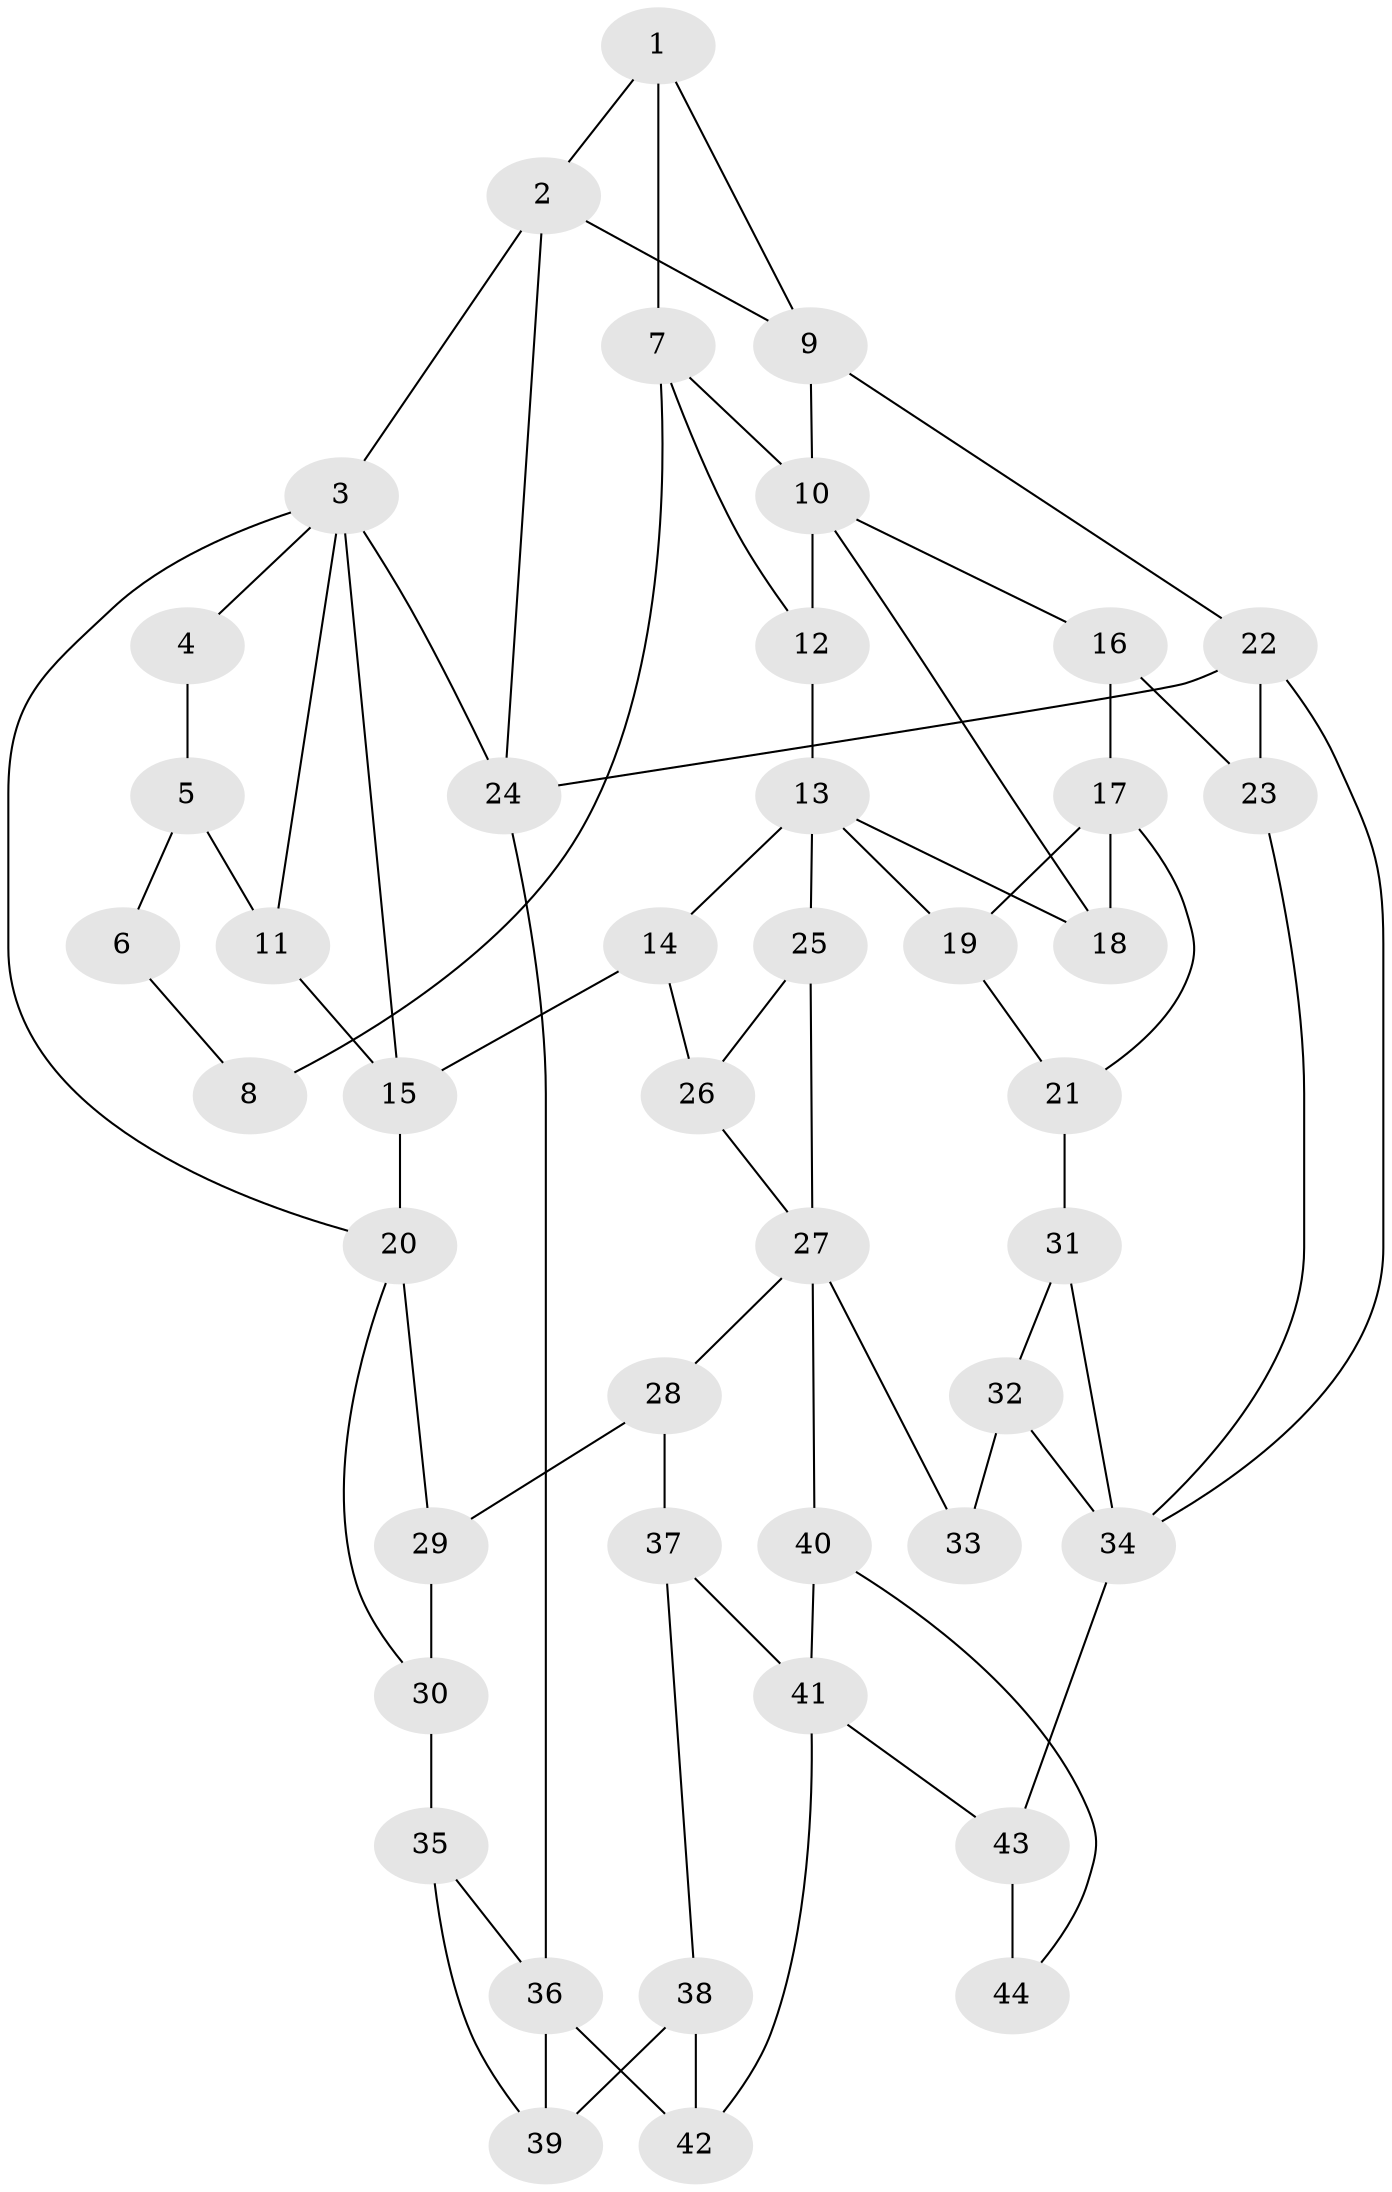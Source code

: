 // original degree distribution, {3: 0.022727272727272728, 6: 0.23863636363636365, 5: 0.4772727272727273, 4: 0.26136363636363635}
// Generated by graph-tools (version 1.1) at 2025/38/03/09/25 02:38:32]
// undirected, 44 vertices, 74 edges
graph export_dot {
graph [start="1"]
  node [color=gray90,style=filled];
  1;
  2;
  3;
  4;
  5;
  6;
  7;
  8;
  9;
  10;
  11;
  12;
  13;
  14;
  15;
  16;
  17;
  18;
  19;
  20;
  21;
  22;
  23;
  24;
  25;
  26;
  27;
  28;
  29;
  30;
  31;
  32;
  33;
  34;
  35;
  36;
  37;
  38;
  39;
  40;
  41;
  42;
  43;
  44;
  1 -- 2 [weight=1.0];
  1 -- 7 [weight=2.0];
  1 -- 9 [weight=1.0];
  2 -- 3 [weight=1.0];
  2 -- 9 [weight=1.0];
  2 -- 24 [weight=1.0];
  3 -- 4 [weight=1.0];
  3 -- 11 [weight=1.0];
  3 -- 15 [weight=1.0];
  3 -- 20 [weight=1.0];
  3 -- 24 [weight=1.0];
  4 -- 5 [weight=2.0];
  5 -- 6 [weight=2.0];
  5 -- 11 [weight=2.0];
  6 -- 8 [weight=1.0];
  7 -- 8 [weight=2.0];
  7 -- 10 [weight=1.0];
  7 -- 12 [weight=1.0];
  9 -- 10 [weight=1.0];
  9 -- 22 [weight=1.0];
  10 -- 12 [weight=1.0];
  10 -- 16 [weight=1.0];
  10 -- 18 [weight=1.0];
  11 -- 15 [weight=1.0];
  12 -- 13 [weight=1.0];
  13 -- 14 [weight=1.0];
  13 -- 18 [weight=1.0];
  13 -- 19 [weight=1.0];
  13 -- 25 [weight=1.0];
  14 -- 15 [weight=2.0];
  14 -- 26 [weight=1.0];
  15 -- 20 [weight=2.0];
  16 -- 17 [weight=2.0];
  16 -- 23 [weight=1.0];
  17 -- 18 [weight=2.0];
  17 -- 19 [weight=1.0];
  17 -- 21 [weight=1.0];
  19 -- 21 [weight=1.0];
  20 -- 29 [weight=1.0];
  20 -- 30 [weight=1.0];
  21 -- 31 [weight=1.0];
  22 -- 23 [weight=1.0];
  22 -- 24 [weight=1.0];
  22 -- 34 [weight=1.0];
  23 -- 34 [weight=1.0];
  24 -- 36 [weight=2.0];
  25 -- 26 [weight=1.0];
  25 -- 27 [weight=1.0];
  26 -- 27 [weight=1.0];
  27 -- 28 [weight=1.0];
  27 -- 33 [weight=2.0];
  27 -- 40 [weight=1.0];
  28 -- 29 [weight=1.0];
  28 -- 37 [weight=1.0];
  29 -- 30 [weight=1.0];
  30 -- 35 [weight=1.0];
  31 -- 32 [weight=1.0];
  31 -- 34 [weight=1.0];
  32 -- 33 [weight=1.0];
  32 -- 34 [weight=1.0];
  34 -- 43 [weight=2.0];
  35 -- 36 [weight=1.0];
  35 -- 39 [weight=1.0];
  36 -- 39 [weight=1.0];
  36 -- 42 [weight=2.0];
  37 -- 38 [weight=1.0];
  37 -- 41 [weight=1.0];
  38 -- 39 [weight=1.0];
  38 -- 42 [weight=1.0];
  40 -- 41 [weight=1.0];
  40 -- 44 [weight=1.0];
  41 -- 42 [weight=2.0];
  41 -- 43 [weight=1.0];
  43 -- 44 [weight=2.0];
}
